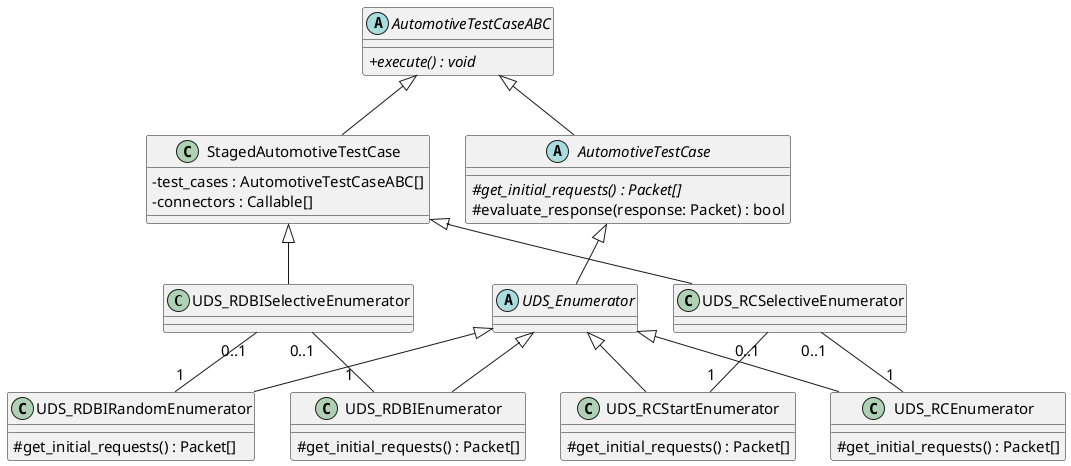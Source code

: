 @startuml enumerators

skinparam classAttributeIconSize 0
skinparam defaultFontSize 15

UDS_RDBISelectiveEnumerator "0..1" -down- "1   " UDS_RDBIEnumerator
UDS_RDBISelectiveEnumerator "0..1" -down- "1" UDS_RDBIRandomEnumerator

UDS_RCSelectiveEnumerator "0..1" -down- "1" UDS_RCEnumerator
UDS_RCSelectiveEnumerator "0..1" -down- "1" UDS_RCStartEnumerator

abstract AutomotiveTestCaseABC {
    {abstract} + execute() : void
}

abstract AutomotiveTestCase {
    {abstract} # get_initial_requests() : Packet[]
    # evaluate_response(response: Packet) : bool
}

abstract UDS_Enumerator {
}

class UDS_RDBIRandomEnumerator {
    # get_initial_requests() : Packet[]
}

class UDS_RDBIEnumerator {
    # get_initial_requests() : Packet[]
}

class UDS_RCEnumerator {
    # get_initial_requests() : Packet[]
}

class UDS_RCStartEnumerator {
    # get_initial_requests() : Packet[]
}

class StagedAutomotiveTestCase {
    - test_cases : AutomotiveTestCaseABC[]
    - connectors : Callable[]
}

AutomotiveTestCaseABC <|-- AutomotiveTestCase
AutomotiveTestCaseABC <|-- StagedAutomotiveTestCase

AutomotiveTestCase <|-- UDS_Enumerator

UDS_Enumerator <|-- UDS_RCEnumerator
UDS_Enumerator <|-- UDS_RCStartEnumerator
UDS_Enumerator <|-- UDS_RDBIEnumerator
UDS_Enumerator <|-- UDS_RDBIRandomEnumerator

StagedAutomotiveTestCase <|-- UDS_RDBISelectiveEnumerator
StagedAutomotiveTestCase <|-- UDS_RCSelectiveEnumerator



@enduml
